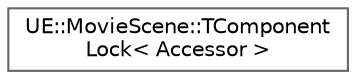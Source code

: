 digraph "Graphical Class Hierarchy"
{
 // INTERACTIVE_SVG=YES
 // LATEX_PDF_SIZE
  bgcolor="transparent";
  edge [fontname=Helvetica,fontsize=10,labelfontname=Helvetica,labelfontsize=10];
  node [fontname=Helvetica,fontsize=10,shape=box,height=0.2,width=0.4];
  rankdir="LR";
  Node0 [id="Node000000",label="UE::MovieScene::TComponent\lLock\< Accessor \>",height=0.2,width=0.4,color="grey40", fillcolor="white", style="filled",URL="$d2/d25/structUE_1_1MovieScene_1_1TComponentLock.html",tooltip="Typed write-lock for component data."];
}
